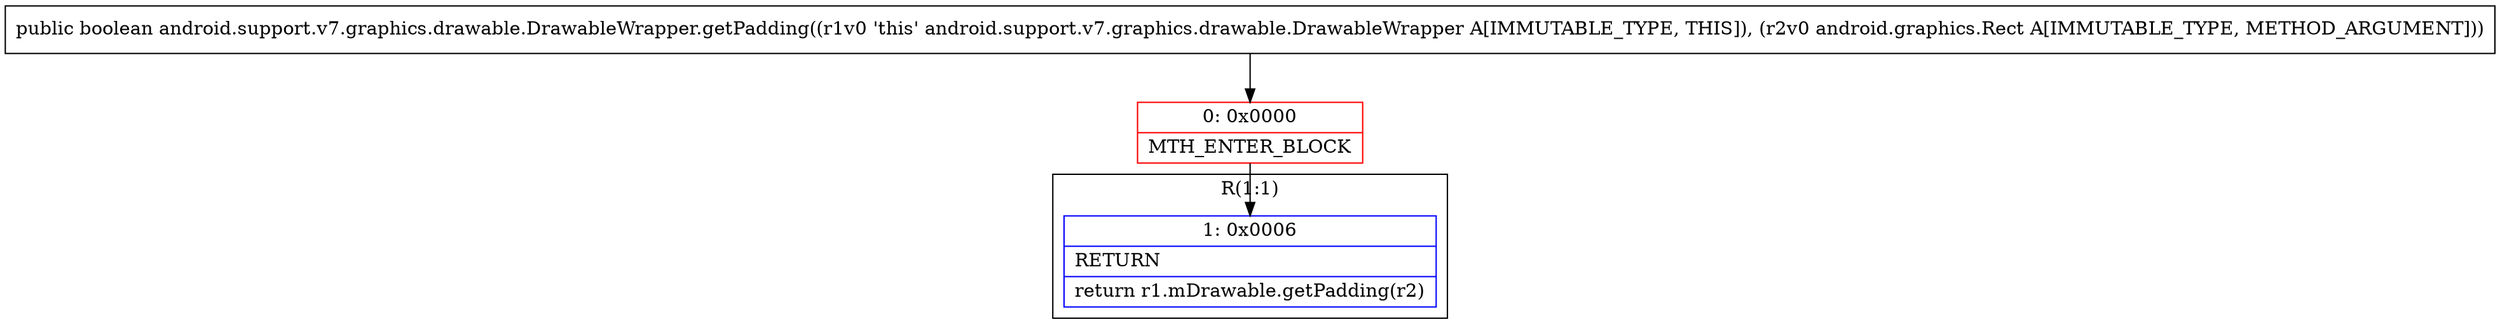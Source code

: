 digraph "CFG forandroid.support.v7.graphics.drawable.DrawableWrapper.getPadding(Landroid\/graphics\/Rect;)Z" {
subgraph cluster_Region_2101433957 {
label = "R(1:1)";
node [shape=record,color=blue];
Node_1 [shape=record,label="{1\:\ 0x0006|RETURN\l|return r1.mDrawable.getPadding(r2)\l}"];
}
Node_0 [shape=record,color=red,label="{0\:\ 0x0000|MTH_ENTER_BLOCK\l}"];
MethodNode[shape=record,label="{public boolean android.support.v7.graphics.drawable.DrawableWrapper.getPadding((r1v0 'this' android.support.v7.graphics.drawable.DrawableWrapper A[IMMUTABLE_TYPE, THIS]), (r2v0 android.graphics.Rect A[IMMUTABLE_TYPE, METHOD_ARGUMENT])) }"];
MethodNode -> Node_0;
Node_0 -> Node_1;
}


